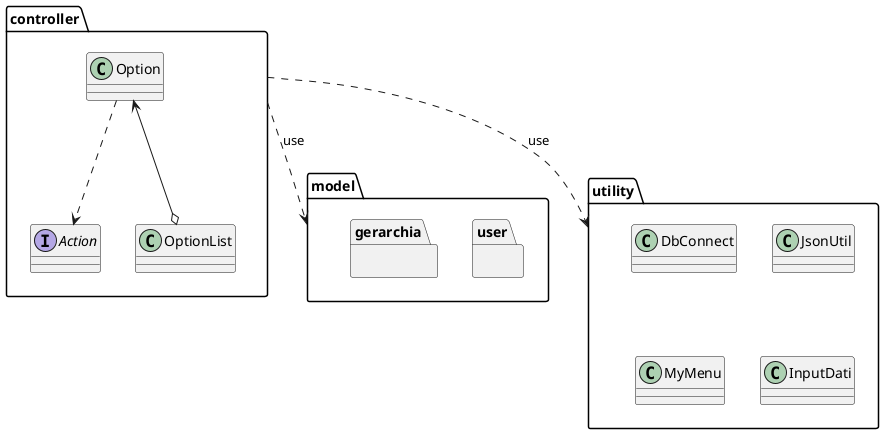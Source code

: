@startuml package

package controller{
    interface Action{}
    class Option{}
    class OptionList{}
    Option <--o OptionList
    Option ..> Action
}

package model{
    package user {}
    package gerarchia{}
}
package utility{
    class DbConnect {}
    class JsonUtil{}
    class MyMenu{}
    class InputDati{}
}

controller ..> model: use
controller ..> utility: use


@enduml